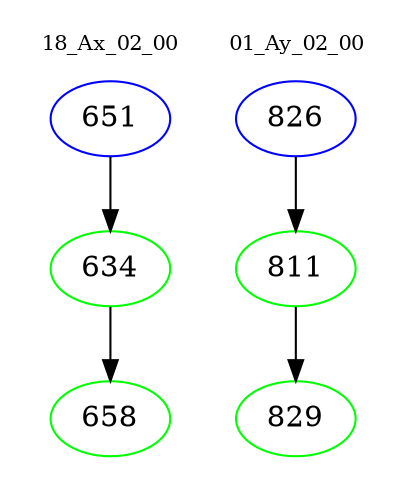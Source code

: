 digraph{
subgraph cluster_0 {
color = white
label = "18_Ax_02_00";
fontsize=10;
T0_651 [label="651", color="blue"]
T0_651 -> T0_634 [color="black"]
T0_634 [label="634", color="green"]
T0_634 -> T0_658 [color="black"]
T0_658 [label="658", color="green"]
}
subgraph cluster_1 {
color = white
label = "01_Ay_02_00";
fontsize=10;
T1_826 [label="826", color="blue"]
T1_826 -> T1_811 [color="black"]
T1_811 [label="811", color="green"]
T1_811 -> T1_829 [color="black"]
T1_829 [label="829", color="green"]
}
}

